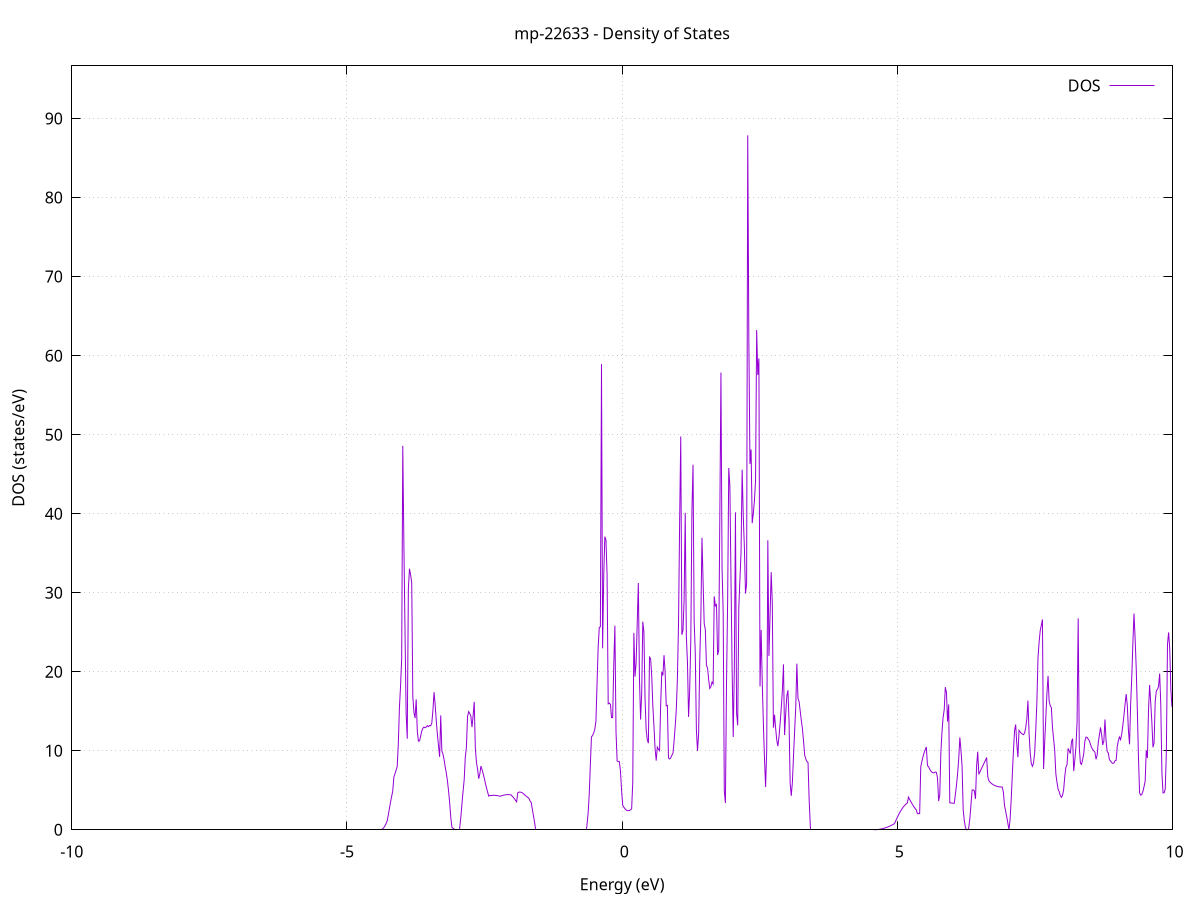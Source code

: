 set title 'mp-22633 - Density of States'
set xlabel 'Energy (eV)'
set ylabel 'DOS (states/eV)'
set grid
set xrange [-10:10]
set yrange [0:96.668]
set xzeroaxis lt -1
set terminal png size 800,600
set output 'mp-22633_dos_gnuplot.png'
plot '-' using 1:2 with lines title 'DOS'
-16.298300 0.000000
-16.278000 0.000000
-16.257800 0.000000
-16.237500 0.000000
-16.217200 0.000000
-16.196900 0.000000
-16.176600 0.000000
-16.156300 0.000000
-16.136100 0.000000
-16.115800 0.000000
-16.095500 0.000000
-16.075200 0.000000
-16.054900 0.000000
-16.034600 0.000000
-16.014300 0.000000
-15.994100 0.000000
-15.973800 0.000000
-15.953500 0.000000
-15.933200 0.000000
-15.912900 0.000000
-15.892600 0.000000
-15.872400 0.000000
-15.852100 0.000000
-15.831800 0.000000
-15.811500 0.000000
-15.791200 0.000000
-15.770900 0.000000
-15.750700 0.000000
-15.730400 0.000000
-15.710100 0.000000
-15.689800 0.000000
-15.669500 0.000000
-15.649200 0.000000
-15.628900 0.000000
-15.608700 0.000000
-15.588400 0.000000
-15.568100 0.000000
-15.547800 0.000000
-15.527500 0.000000
-15.507200 0.000000
-15.487000 0.000000
-15.466700 0.000000
-15.446400 0.000000
-15.426100 0.000000
-15.405800 0.000000
-15.385500 0.000000
-15.365300 0.000000
-15.345000 0.000000
-15.324700 0.000000
-15.304400 0.000000
-15.284100 0.000000
-15.263800 0.000000
-15.243500 0.000000
-15.223300 0.000000
-15.203000 0.000000
-15.182700 0.000000
-15.162400 0.000000
-15.142100 0.000000
-15.121800 0.000000
-15.101600 0.000000
-15.081300 0.000000
-15.061000 0.000000
-15.040700 0.000000
-15.020400 0.000000
-15.000100 0.000000
-14.979900 0.000000
-14.959600 0.000000
-14.939300 0.000000
-14.919000 0.000000
-14.898700 0.000000
-14.878400 0.000000
-14.858100 0.000000
-14.837900 0.000000
-14.817600 0.000000
-14.797300 0.000000
-14.777000 0.000000
-14.756700 0.000000
-14.736400 0.000000
-14.716200 0.000000
-14.695900 0.000000
-14.675600 0.000000
-14.655300 0.000000
-14.635000 0.000000
-14.614700 0.000000
-14.594500 0.000000
-14.574200 0.000000
-14.553900 0.000000
-14.533600 0.000000
-14.513300 0.000000
-14.493000 0.000000
-14.472700 0.000000
-14.452500 26.765200
-14.432200 60.883800
-14.411900 316.637800
-14.391600 35.090200
-14.371300 47.938000
-14.351000 30.645800
-14.330800 32.908100
-14.310500 31.744900
-14.290200 24.749800
-14.269900 20.692400
-14.249600 18.203100
-14.229300 18.201900
-14.209000 18.201200
-14.188800 18.200900
-14.168500 18.201000
-14.148200 18.201600
-14.127900 18.202600
-14.107600 12.955800
-14.087300 4.292900
-14.067100 0.003900
-14.046800 3.291600
-14.026500 14.491200
-14.006200 21.284700
-13.985900 24.289200
-13.965600 24.304700
-13.945400 24.322100
-13.925100 24.341300
-13.904800 257.959700
-13.884500 9.789100
-13.864200 9.792000
-13.843900 9.795000
-13.823600 44.543700
-13.803400 121.680500
-13.783100 34.584200
-13.762800 32.767100
-13.742500 29.708100
-13.722200 28.181200
-13.701900 26.185900
-13.681700 23.714100
-13.661400 23.704000
-13.641100 23.479100
-13.620800 19.673700
-13.600500 16.421400
-13.580200 14.126800
-13.560000 10.376800
-13.539700 9.751500
-13.519400 9.751900
-13.499100 9.752400
-13.478800 0.000000
-13.458500 0.000000
-13.438200 0.000000
-13.418000 0.000000
-13.397700 0.000000
-13.377400 0.000000
-13.357100 0.000000
-13.336800 0.000000
-13.316500 0.000000
-13.296300 0.000000
-13.276000 0.000000
-13.255700 0.000000
-13.235400 0.000000
-13.215100 0.000000
-13.194800 0.000000
-13.174600 0.000000
-13.154300 0.000000
-13.134000 0.000000
-13.113700 0.000000
-13.093400 0.000000
-13.073100 0.000000
-13.052800 0.000000
-13.032600 0.000000
-13.012300 0.000000
-12.992000 0.000000
-12.971700 0.000000
-12.951400 0.000000
-12.931100 0.000000
-12.910900 0.000000
-12.890600 0.000000
-12.870300 0.000000
-12.850000 0.000000
-12.829700 0.000000
-12.809400 0.000000
-12.789100 0.000000
-12.768900 0.000000
-12.748600 0.000000
-12.728300 0.000000
-12.708000 0.000000
-12.687700 0.000000
-12.667400 0.000000
-12.647200 0.000000
-12.626900 0.000000
-12.606600 0.000000
-12.586300 0.000000
-12.566000 0.000000
-12.545700 0.000000
-12.525500 0.000000
-12.505200 0.000000
-12.484900 0.000000
-12.464600 0.000000
-12.444300 0.000000
-12.424000 0.000000
-12.403700 0.000000
-12.383500 0.000000
-12.363200 0.000000
-12.342900 0.000000
-12.322600 0.000000
-12.302300 65.377600
-12.282000 94.222900
-12.261800 64.561100
-12.241500 64.561800
-12.221200 101.657300
-12.200900 186.679900
-12.180600 367.942600
-12.160300 254.205000
-12.140100 57.823100
-12.119800 92.155200
-12.099500 100.496400
-12.079200 47.327900
-12.058900 88.136400
-12.038600 145.886500
-12.018300 137.295800
-11.998100 27.841000
-11.977800 210.414800
-11.957500 746.893800
-11.937200 764.991700
-11.916900 640.864400
-11.896600 84.475000
-11.876400 64.384900
-11.856100 77.547200
-11.835800 36.563400
-11.815500 19.869400
-11.795200 62.563300
-11.774900 66.061000
-11.754700 27.744300
-11.734400 36.037500
-11.714100 18.020800
-11.693800 16.321400
-11.673500 14.990500
-11.653200 13.424700
-11.632900 12.068000
-11.612700 10.920500
-11.592400 10.661200
-11.572100 13.606500
-11.551800 16.468100
-11.531500 18.695300
-11.511200 16.989000
-11.491000 17.714100
-11.470700 20.790300
-11.450400 24.641200
-11.430100 29.576500
-11.409800 29.687800
-11.389500 25.494100
-11.369300 16.441500
-11.349000 5.838700
-11.328700 0.000000
-11.308400 0.000000
-11.288100 0.000000
-11.267800 0.000000
-11.247500 0.000000
-11.227300 0.000000
-11.207000 21.448300
-11.186700 57.622400
-11.166400 49.594600
-11.146100 39.119200
-11.125800 30.055600
-11.105600 0.556900
-11.085300 0.876400
-11.065000 1.402500
-11.044700 1.965700
-11.024400 2.565900
-11.004100 5.124800
-10.983800 7.420400
-10.963600 8.066700
-10.943300 8.572400
-10.923000 9.008000
-10.902700 9.369500
-10.882400 9.644500
-10.862100 9.832400
-10.841900 10.030100
-10.821600 10.386700
-10.801300 12.019900
-10.781000 22.536900
-10.760700 19.669700
-10.740400 37.681800
-10.720200 56.281200
-10.699900 46.787000
-10.679600 22.593800
-10.659300 12.214800
-10.639000 13.409900
-10.618700 18.913200
-10.598400 50.567400
-10.578200 48.458900
-10.557900 39.157500
-10.537600 27.730300
-10.517300 26.713300
-10.497000 15.735600
-10.476700 4.277500
-10.456500 1.271900
-10.436200 0.000000
-10.415900 0.000000
-10.395600 0.000000
-10.375300 0.000000
-10.355000 0.000000
-10.334800 0.000000
-10.314500 0.000000
-10.294200 0.000000
-10.273900 0.000000
-10.253600 0.000000
-10.233300 0.000000
-10.213000 0.000000
-10.192800 0.000000
-10.172500 0.000000
-10.152200 0.000000
-10.131900 0.000000
-10.111600 0.000000
-10.091300 0.000000
-10.071100 0.000000
-10.050800 0.000000
-10.030500 0.000000
-10.010200 0.000000
-9.989900 0.000000
-9.969600 0.000000
-9.949400 0.000000
-9.929100 0.000000
-9.908800 0.000000
-9.888500 0.000000
-9.868200 0.000000
-9.847900 0.000000
-9.827600 0.000000
-9.807400 0.000000
-9.787100 0.000000
-9.766800 0.000000
-9.746500 0.000000
-9.726200 0.000000
-9.705900 0.000000
-9.685700 0.000000
-9.665400 0.000000
-9.645100 0.000000
-9.624800 0.000000
-9.604500 0.000000
-9.584200 0.000000
-9.563900 0.000000
-9.543700 0.000000
-9.523400 0.000000
-9.503100 0.000000
-9.482800 0.000000
-9.462500 0.000000
-9.442200 0.000000
-9.422000 0.000000
-9.401700 0.000000
-9.381400 0.000000
-9.361100 0.000000
-9.340800 0.000000
-9.320500 0.000000
-9.300300 0.000000
-9.280000 0.000000
-9.259700 0.000000
-9.239400 0.000000
-9.219100 0.000000
-9.198800 0.000000
-9.178500 0.000000
-9.158300 0.000000
-9.138000 0.000000
-9.117700 0.000000
-9.097400 0.000000
-9.077100 0.000000
-9.056800 0.000000
-9.036600 0.000000
-9.016300 0.000000
-8.996000 0.000000
-8.975700 0.000000
-8.955400 0.000000
-8.935100 0.000000
-8.914900 0.000000
-8.894600 0.000000
-8.874300 0.000000
-8.854000 0.000000
-8.833700 0.000000
-8.813400 0.000000
-8.793100 0.000000
-8.772900 0.000000
-8.752600 0.000000
-8.732300 0.000000
-8.712000 0.000000
-8.691700 0.000000
-8.671400 0.000000
-8.651200 0.000000
-8.630900 0.000000
-8.610600 0.000000
-8.590300 0.000000
-8.570000 0.000000
-8.549700 0.000000
-8.529500 0.000000
-8.509200 0.000000
-8.488900 0.000000
-8.468600 0.000000
-8.448300 0.000000
-8.428000 0.000000
-8.407700 0.000000
-8.387500 0.000000
-8.367200 0.000000
-8.346900 0.000000
-8.326600 0.000000
-8.306300 0.000000
-8.286000 0.000000
-8.265800 0.000000
-8.245500 0.000000
-8.225200 0.000000
-8.204900 0.000000
-8.184600 0.000000
-8.164300 0.000000
-8.144000 0.000000
-8.123800 0.000000
-8.103500 0.000000
-8.083200 0.000000
-8.062900 0.000000
-8.042600 0.000000
-8.022300 0.000000
-8.002100 0.000000
-7.981800 0.000000
-7.961500 0.000000
-7.941200 0.000000
-7.920900 0.000000
-7.900600 0.000000
-7.880400 0.000000
-7.860100 0.000000
-7.839800 0.000000
-7.819500 0.000000
-7.799200 0.000000
-7.778900 0.000000
-7.758600 0.000000
-7.738400 0.000000
-7.718100 0.000000
-7.697800 0.000000
-7.677500 0.000000
-7.657200 0.000000
-7.636900 0.000000
-7.616700 0.000000
-7.596400 0.000000
-7.576100 0.000000
-7.555800 0.000000
-7.535500 0.000000
-7.515200 0.000000
-7.495000 0.000000
-7.474700 0.000000
-7.454400 0.000000
-7.434100 0.000000
-7.413800 0.000000
-7.393500 0.000000
-7.373200 0.000000
-7.353000 0.000000
-7.332700 0.000000
-7.312400 0.000000
-7.292100 0.000000
-7.271800 0.000000
-7.251500 0.000000
-7.231300 0.000000
-7.211000 0.000000
-7.190700 0.000000
-7.170400 0.000000
-7.150100 0.000000
-7.129800 0.000000
-7.109600 0.000000
-7.089300 0.000000
-7.069000 0.000000
-7.048700 0.000000
-7.028400 0.000000
-7.008100 0.000000
-6.987800 0.000000
-6.967600 0.000000
-6.947300 0.000000
-6.927000 0.000000
-6.906700 0.000000
-6.886400 0.000000
-6.866100 0.000000
-6.845900 0.000000
-6.825600 0.000000
-6.805300 0.000000
-6.785000 0.000000
-6.764700 0.000000
-6.744400 0.000000
-6.724200 0.000000
-6.703900 0.000000
-6.683600 0.000000
-6.663300 0.000000
-6.643000 0.000000
-6.622700 0.000000
-6.602400 0.000000
-6.582200 0.000000
-6.561900 0.000000
-6.541600 0.000000
-6.521300 0.000000
-6.501000 0.000000
-6.480700 0.000000
-6.460500 0.000000
-6.440200 0.000000
-6.419900 0.000000
-6.399600 0.000000
-6.379300 0.000000
-6.359000 0.000000
-6.338700 0.000000
-6.318500 0.000000
-6.298200 0.000000
-6.277900 0.000000
-6.257600 0.000000
-6.237300 0.000000
-6.217000 0.000000
-6.196800 0.000000
-6.176500 0.000000
-6.156200 0.000000
-6.135900 0.000000
-6.115600 0.000000
-6.095300 0.000000
-6.075100 0.000000
-6.054800 0.000000
-6.034500 0.000000
-6.014200 0.000000
-5.993900 0.000000
-5.973600 0.000000
-5.953300 0.000000
-5.933100 0.000000
-5.912800 0.000000
-5.892500 0.000000
-5.872200 0.000000
-5.851900 0.000000
-5.831600 0.000000
-5.811400 0.000000
-5.791100 0.000000
-5.770800 0.000000
-5.750500 0.000000
-5.730200 0.000000
-5.709900 0.000000
-5.689700 0.000000
-5.669400 0.000000
-5.649100 0.000000
-5.628800 0.000000
-5.608500 0.000000
-5.588200 0.000000
-5.567900 0.000000
-5.547700 0.000000
-5.527400 0.000000
-5.507100 0.000000
-5.486800 0.000000
-5.466500 0.000000
-5.446200 0.000000
-5.426000 0.000000
-5.405700 0.000000
-5.385400 0.000000
-5.365100 0.000000
-5.344800 0.000000
-5.324500 0.000000
-5.304300 0.000000
-5.284000 0.000000
-5.263700 0.000000
-5.243400 0.000000
-5.223100 0.000000
-5.202800 0.000000
-5.182500 0.000000
-5.162300 0.000000
-5.142000 0.000000
-5.121700 0.000000
-5.101400 0.000000
-5.081100 0.000000
-5.060800 0.000000
-5.040600 0.000000
-5.020300 0.000000
-5.000000 0.000000
-4.979700 0.000000
-4.959400 0.000000
-4.939100 0.000000
-4.918800 0.000000
-4.898600 0.000000
-4.878300 0.000000
-4.858000 0.000000
-4.837700 0.000000
-4.817400 0.000000
-4.797100 0.000000
-4.776900 0.000000
-4.756600 0.000000
-4.736300 0.000000
-4.716000 0.000000
-4.695700 0.000000
-4.675400 0.000000
-4.655200 0.000000
-4.634900 0.000000
-4.614600 0.000000
-4.594300 0.000000
-4.574000 0.000000
-4.553700 0.000000
-4.533400 0.000000
-4.513200 0.000000
-4.492900 0.000000
-4.472600 0.000000
-4.452300 0.000000
-4.432000 0.000000
-4.411700 0.000000
-4.391500 0.000000
-4.371200 0.026700
-4.350900 0.116800
-4.330600 0.270700
-4.310300 0.488300
-4.290000 0.769600
-4.269800 1.114600
-4.249500 1.833100
-4.229200 2.688700
-4.208900 3.476600
-4.188600 4.197100
-4.168300 4.921200
-4.148000 6.650300
-4.127800 7.094300
-4.107500 7.540900
-4.087200 7.990100
-4.066900 10.890800
-4.046600 15.481500
-4.026300 18.203700
-4.006100 21.643600
-3.985800 48.578600
-3.965500 35.921100
-3.945200 25.074400
-3.924900 14.626000
-3.904600 11.521000
-3.884400 30.486100
-3.864100 33.039100
-3.843800 32.221000
-3.823500 31.293000
-3.803200 16.806400
-3.782900 14.847000
-3.762600 14.123700
-3.742400 16.505700
-3.722100 12.481100
-3.701800 11.213600
-3.681500 11.246800
-3.661200 11.852300
-3.640900 12.511100
-3.620700 12.850000
-3.600400 12.993900
-3.580100 12.908600
-3.559800 13.006800
-3.539500 13.180400
-3.519200 13.041900
-3.499000 13.191900
-3.478700 13.162500
-3.458400 13.506600
-3.438100 15.115600
-3.417800 17.415700
-3.397500 15.810700
-3.377200 13.782100
-3.357000 12.050300
-3.336700 10.611800
-3.316400 9.231300
-3.296100 14.475000
-3.275800 9.976100
-3.255500 9.562400
-3.235300 8.845100
-3.215000 7.961700
-3.194700 7.164400
-3.174400 6.193100
-3.154100 4.934500
-3.133800 3.388500
-3.113500 1.555100
-3.093300 0.330400
-3.073000 0.185700
-3.052700 0.082400
-3.032400 0.020500
-3.012100 0.000000
-2.991800 0.000000
-2.971600 0.000000
-2.951300 0.000000
-2.931000 1.596600
-2.910700 3.300000
-2.890400 4.871200
-2.870100 6.323100
-2.849900 9.200000
-2.829600 10.457900
-2.809300 14.332200
-2.789000 14.952200
-2.768700 14.708700
-2.748400 14.371700
-2.728100 12.988000
-2.707900 14.448800
-2.687600 16.190200
-2.667300 10.309500
-2.647000 8.542000
-2.626700 7.655500
-2.606400 6.457200
-2.586200 7.057800
-2.565900 8.059700
-2.545600 7.613400
-2.525300 7.102600
-2.505000 6.527300
-2.484700 5.888000
-2.464500 5.282500
-2.444200 4.764200
-2.423900 4.259700
-2.403600 4.357300
-2.383300 4.381800
-2.363000 4.381800
-2.342700 4.377000
-2.322500 4.367300
-2.302200 4.352900
-2.281900 4.333700
-2.261600 4.309600
-2.241300 4.280800
-2.221000 4.247200
-2.200800 4.275300
-2.180500 4.327000
-2.160200 4.369600
-2.139900 4.403100
-2.119600 4.427400
-2.099300 4.442600
-2.079100 4.448600
-2.058800 4.445500
-2.038500 4.433200
-2.018200 4.419300
-1.997900 4.255000
-1.977600 4.098700
-1.957300 3.915100
-1.937100 3.724000
-1.916800 3.540100
-1.896500 4.679900
-1.876200 4.764500
-1.855900 4.773600
-1.835600 4.745100
-1.815400 4.678800
-1.795100 4.574800
-1.774800 4.443300
-1.754500 4.316800
-1.734200 4.197700
-1.713900 4.086100
-1.693600 3.981900
-1.673400 3.648400
-1.653100 3.471900
-1.632800 2.639300
-1.612500 1.817000
-1.592200 1.004900
-1.571900 0.056900
-1.551700 0.000000
-1.531400 0.000000
-1.511100 0.000000
-1.490800 0.000000
-1.470500 0.000000
-1.450200 0.000000
-1.430000 0.000000
-1.409700 0.000000
-1.389400 0.000000
-1.369100 0.000000
-1.348800 0.000000
-1.328500 0.000000
-1.308200 0.000000
-1.288000 0.000000
-1.267700 0.000000
-1.247400 0.000000
-1.227100 0.000000
-1.206800 0.000000
-1.186500 0.000000
-1.166300 0.000000
-1.146000 0.000000
-1.125700 0.000000
-1.105400 0.000000
-1.085100 0.000000
-1.064800 0.000000
-1.044600 0.000000
-1.024300 0.000000
-1.004000 0.000000
-0.983700 0.000000
-0.963400 0.000000
-0.943100 0.000000
-0.922800 0.000000
-0.902600 0.000000
-0.882300 0.000000
-0.862000 0.000000
-0.841700 0.000000
-0.821400 0.000000
-0.801100 0.000000
-0.780900 0.000000
-0.760600 0.000000
-0.740300 0.000000
-0.720000 0.000000
-0.699700 0.000000
-0.679400 0.000000
-0.659200 0.000000
-0.638900 0.000000
-0.618600 2.043200
-0.598300 4.447700
-0.578000 8.178500
-0.557700 11.758000
-0.537400 11.932200
-0.517200 12.251400
-0.496900 12.715600
-0.476600 13.723400
-0.456300 18.466800
-0.436000 23.061300
-0.415700 25.608900
-0.395500 25.674100
-0.375200 58.932400
-0.354900 22.960800
-0.334600 32.144600
-0.314300 37.100600
-0.294000 36.678800
-0.273800 32.262300
-0.253500 15.933100
-0.233200 16.021300
-0.212900 15.875000
-0.192600 14.192100
-0.172300 14.187000
-0.152000 20.887300
-0.131800 25.830100
-0.111500 12.419900
-0.091200 8.696100
-0.070900 8.642100
-0.050600 8.618100
-0.030300 7.406400
-0.010100 4.957400
0.010200 3.109700
0.030500 2.857600
0.050800 2.661400
0.071100 2.521300
0.091400 2.437200
0.111700 2.409000
0.131900 2.436900
0.152200 2.520800
0.172500 2.660600
0.192800 5.967000
0.213100 24.914800
0.233400 19.385200
0.253600 21.099300
0.273900 26.129600
0.294200 31.230100
0.314500 19.139300
0.334800 13.940700
0.355100 17.255900
0.375300 26.333700
0.395600 25.005800
0.415900 16.621200
0.436200 12.690600
0.456500 11.395900
0.476800 10.960700
0.497100 21.844300
0.517300 21.652100
0.537600 19.480400
0.557900 15.668000
0.578200 13.098300
0.598500 10.271600
0.618800 8.752000
0.639000 10.470900
0.659300 10.182200
0.679600 10.004000
0.699900 15.778700
0.720200 19.979300
0.740500 19.532500
0.760700 22.092300
0.781000 19.934100
0.801300 15.691500
0.821600 15.741800
0.841900 9.094700
0.862200 8.961600
0.882500 9.097500
0.902700 9.428600
0.923000 9.666800
0.943300 11.194200
0.963600 13.039000
0.983900 15.201400
1.004200 19.237600
1.024400 26.116700
1.044700 39.015900
1.065000 49.770100
1.085300 24.679600
1.105600 25.231000
1.125900 29.072100
1.146100 40.110100
1.166400 24.509900
1.186700 21.192700
1.207000 14.283800
1.227300 17.674700
1.247600 24.018600
1.267900 40.396800
1.288100 46.199100
1.308400 26.423300
1.328700 22.393000
1.349000 12.632600
1.369300 9.982800
1.389600 12.175000
1.409800 21.362000
1.430100 26.826000
1.450400 36.950200
1.470700 31.440300
1.491000 26.097200
1.511300 25.328100
1.531600 20.807300
1.551800 20.467000
1.572100 19.015300
1.592400 17.881200
1.612700 18.100900
1.633000 18.696600
1.653300 18.453600
1.673500 29.542500
1.693800 28.326200
1.714100 28.495700
1.734400 22.110600
1.754700 22.710800
1.775000 39.612000
1.795200 57.858600
1.815500 33.022200
1.835800 27.461900
1.856100 4.899200
1.876400 3.379700
1.896700 18.793600
1.917000 29.024600
1.937200 45.778000
1.957500 43.538800
1.977800 31.762900
1.998100 20.390000
2.018400 11.748100
2.038700 20.607100
2.058900 40.179500
2.079200 14.787600
2.099500 13.212100
2.119800 28.179100
2.140100 31.680800
2.160400 35.122300
2.180600 45.569200
2.200900 39.697200
2.221200 35.728900
2.241500 29.894700
2.261800 31.129300
2.282100 87.879900
2.302400 61.719000
2.322600 46.281500
2.342900 48.126300
2.363200 38.802600
2.383500 40.028700
2.403800 41.646200
2.424100 44.190100
2.444300 63.237500
2.464600 57.560000
2.484900 59.645400
2.505200 18.145400
2.525500 25.298700
2.545800 18.721400
2.566000 13.453400
2.586300 9.024100
2.606600 5.403500
2.626900 10.067900
2.647200 36.632100
2.667500 21.996100
2.687800 27.136900
2.708000 32.599400
2.728300 28.725000
2.748600 12.914500
2.768900 14.555600
2.789200 12.835900
2.809500 11.308200
2.829700 10.581700
2.850000 11.778400
2.870300 13.434600
2.890600 15.364200
2.910900 17.568000
2.931200 20.937900
2.951400 11.997000
2.971700 14.646000
2.992000 16.918800
3.012300 17.654000
3.032600 13.808900
3.052900 5.847800
3.073200 4.295900
3.093400 6.031100
3.113700 9.333900
3.134000 12.485300
3.154300 15.499600
3.174600 21.030700
3.194900 16.599300
3.215100 16.225300
3.235400 15.024100
3.255700 13.844100
3.276000 12.766400
3.296300 11.207400
3.316600 9.460900
3.336900 8.953900
3.357100 8.637000
3.377400 8.510000
3.397700 3.826400
3.418000 0.000000
3.438300 0.000000
3.458600 0.000000
3.478800 0.000000
3.499100 0.000000
3.519400 0.000000
3.539700 0.000000
3.560000 0.000000
3.580300 0.000000
3.600500 0.000000
3.620800 0.000000
3.641100 0.000000
3.661400 0.000000
3.681700 0.000000
3.702000 0.000000
3.722300 0.000000
3.742500 0.000000
3.762800 0.000000
3.783100 0.000000
3.803400 0.000000
3.823700 0.000000
3.844000 0.000000
3.864200 0.000000
3.884500 0.000000
3.904800 0.000000
3.925100 0.000000
3.945400 0.000000
3.965700 0.000000
3.985900 0.000000
4.006200 0.000000
4.026500 0.000000
4.046800 0.000000
4.067100 0.000000
4.087400 0.000000
4.107700 0.000000
4.127900 0.000000
4.148200 0.000000
4.168500 0.000000
4.188800 0.000000
4.209100 0.000000
4.229400 0.000000
4.249600 0.000000
4.269900 0.000000
4.290200 0.000000
4.310500 0.000000
4.330800 0.000000
4.351100 0.000000
4.371300 0.000000
4.391600 0.000000
4.411900 0.000000
4.432200 0.000000
4.452500 0.000000
4.472800 0.000000
4.493100 0.000000
4.513300 0.000000
4.533600 0.000000
4.553900 0.000000
4.574200 0.000200
4.594500 0.003600
4.614800 0.011400
4.635000 0.023700
4.655300 0.040400
4.675600 0.061600
4.695900 0.087200
4.716200 0.117200
4.736500 0.151700
4.756800 0.190600
4.777000 0.234000
4.797300 0.281700
4.817600 0.334000
4.837900 0.390600
4.858200 0.451700
4.878500 0.517300
4.898700 0.587300
4.919000 0.661700
4.939300 0.740600
4.959600 0.932900
4.979900 1.265900
5.000200 1.578100
5.020400 1.868400
5.040700 2.137000
5.061000 2.383700
5.081300 2.608600
5.101600 2.811700
5.121900 2.993000
5.142200 3.152500
5.162400 3.290100
5.182700 3.405900
5.203000 4.136000
5.223300 3.850600
5.243600 3.582800
5.263900 3.332600
5.284100 3.100100
5.304400 2.885200
5.324700 2.687900
5.345000 2.508300
5.365300 2.038100
5.385600 2.045000
5.405800 2.052100
5.426100 7.954400
5.446400 8.645500
5.466700 9.243300
5.487000 9.747900
5.507300 10.159300
5.527600 10.477400
5.547800 8.107200
5.568100 7.975200
5.588400 7.672900
5.608700 7.443200
5.629000 7.288600
5.649300 7.209100
5.669500 7.203800
5.689800 7.314500
5.710100 7.255700
5.730400 6.544900
5.750700 3.634300
5.771000 4.389900
5.791200 9.800200
5.811500 12.390800
5.831800 14.222700
5.852100 15.195000
5.872400 18.051000
5.892700 17.356700
5.913000 13.685500
5.933200 15.861600
5.953500 3.407500
5.973800 3.394300
5.994100 3.381100
6.014400 3.367900
6.034700 3.354800
6.054900 4.467400
6.075200 5.646500
6.095500 7.148100
6.115800 8.972300
6.136100 11.683600
6.156400 10.099500
6.176600 8.016300
6.196900 2.533200
6.217200 1.139500
6.237500 0.295200
6.257800 0.000400
6.278100 0.000000
6.298400 0.000000
6.318600 1.438000
6.338900 3.250700
6.359200 5.050500
6.379500 5.039000
6.399800 4.938700
6.420100 3.913000
6.440300 8.031000
6.460600 9.873500
6.480900 7.020400
6.501200 7.325700
6.521500 7.628400
6.541800 7.928400
6.562100 8.225700
6.582300 8.520300
6.602600 8.812300
6.622900 9.138400
6.643200 6.749200
6.663500 6.200000
6.683800 6.039300
6.704000 5.900700
6.724300 5.784200
6.744600 5.689800
6.764900 5.617500
6.785200 5.565100
6.805500 5.517900
6.825700 5.475700
6.846000 5.443600
6.866300 5.421900
6.886600 5.410500
6.906900 5.409500
6.927200 4.745500
6.947500 3.071400
6.967700 2.380500
6.988000 1.637400
7.008300 0.842000
7.028600 0.024200
7.048900 1.307900
7.069200 3.833700
7.089400 6.934200
7.109700 9.956300
7.130000 12.534700
7.150300 13.317100
7.170600 10.852500
7.190900 9.191600
7.211100 12.584300
7.231400 12.385200
7.251700 12.226400
7.272000 12.107800
7.292300 12.032000
7.312600 12.236200
7.332900 12.907100
7.353100 14.046700
7.373400 16.347900
7.393700 12.236700
7.414000 9.753500
7.434300 8.391400
7.454600 8.031600
7.474800 8.435100
7.495100 9.683200
7.515400 12.628300
7.535700 16.131600
7.556000 21.732300
7.576300 23.740300
7.596500 25.200500
7.616800 25.888300
7.637100 26.618200
7.657400 7.694200
7.677700 11.068900
7.698000 14.139100
7.718300 17.247700
7.738500 19.478500
7.758800 16.271800
7.779100 15.708100
7.799400 15.449300
7.819700 12.891400
7.840000 11.486200
7.860200 9.984900
7.880500 7.053600
7.900800 6.026800
7.921100 5.131000
7.941400 4.819200
7.961700 4.333300
7.982000 4.099700
8.002200 4.353400
8.022500 5.094800
8.042800 6.768000
8.063100 7.895700
8.083400 8.232100
8.103700 10.303400
8.123900 9.977100
8.144200 9.637900
8.164500 11.126300
8.184800 11.538100
8.205100 7.430900
8.225400 8.840600
8.245600 10.533400
8.265900 13.595200
8.286200 26.754000
8.306500 10.429400
8.326800 8.398300
8.347100 8.277100
8.367400 8.900400
8.387600 9.654900
8.407900 11.226200
8.428200 11.730400
8.448500 11.692200
8.468800 11.460100
8.489100 11.286100
8.509300 10.815100
8.529600 10.436100
8.549900 10.158300
8.570200 9.981600
8.590500 9.813100
8.610800 8.920400
8.631000 9.434500
8.651300 11.051900
8.671600 11.991200
8.691900 12.945100
8.712200 12.036100
8.732500 10.742800
8.752800 11.239300
8.773000 13.952700
8.793300 11.205000
8.813600 9.881100
8.833900 9.736100
8.854200 8.872500
8.874500 8.692800
8.894700 8.501000
8.915000 8.405800
8.935300 8.441400
8.955600 8.731600
8.975900 8.781000
8.996200 10.540300
9.016400 11.279400
9.036700 11.743200
9.057000 11.406600
9.077300 12.106700
9.097600 13.191000
9.117900 14.490800
9.138200 15.891400
9.158400 17.165000
9.178700 15.726000
9.199000 12.598300
9.219300 10.818300
9.239600 15.873800
9.259900 19.348700
9.280100 23.629600
9.300400 27.357900
9.320700 24.272600
9.341000 20.394600
9.361300 15.118900
9.381600 9.168200
9.401800 4.668700
9.422100 4.372900
9.442400 4.480500
9.462700 4.849600
9.483000 5.466200
9.503300 6.156000
9.523600 10.046200
9.543800 9.083500
9.564100 15.134100
9.584400 18.322600
9.604700 16.049900
9.625000 13.619300
9.645300 10.440500
9.665500 10.978000
9.685800 16.223800
9.706100 17.567500
9.726400 17.768600
9.746700 18.132600
9.767000 19.767900
9.787300 15.790700
9.807500 7.275300
9.827800 4.671800
9.848100 4.675400
9.868400 5.156800
9.888700 9.965700
9.909000 23.468200
9.929200 24.977400
9.949500 22.963300
9.969800 17.792500
9.990100 15.555300
10.010400 16.841400
10.030700 18.392400
10.050900 17.820500
10.071200 16.228300
10.091500 15.539800
10.111800 14.486900
10.132100 16.490700
10.152400 10.237500
10.172700 8.822100
10.192900 11.394500
10.213200 15.166400
10.233500 17.437500
10.253800 19.454200
10.274100 16.724400
10.294400 15.810700
10.314600 18.599100
10.334900 15.400000
10.355200 14.647100
10.375500 14.007000
10.395800 13.446900
10.416100 14.158100
10.436300 15.298100
10.456600 16.158600
10.476900 16.739400
10.497200 8.865200
10.517500 5.914800
10.537800 3.745100
10.558100 1.951800
10.578300 0.000000
10.598600 0.884900
10.618900 1.556900
10.639200 2.337700
10.659500 3.871100
10.679800 5.206100
10.700000 6.822300
10.720300 9.494300
10.740600 10.728200
10.760900 10.201700
10.781200 9.704700
10.801500 9.342900
10.821700 10.119300
10.842000 11.622800
10.862300 11.423000
10.882600 10.288200
10.902900 9.282100
10.923200 8.380500
10.943500 7.480500
10.963700 6.571300
10.984000 5.866600
11.004300 5.522100
11.024600 5.482100
11.044900 5.488800
11.065200 5.510100
11.085400 5.462900
11.105700 5.096400
11.126000 4.490500
11.146300 3.771400
11.166600 3.199000
11.186900 2.996500
11.207200 2.860800
11.227400 2.792000
11.247700 2.607500
11.268000 2.975200
11.288300 3.293000
11.308600 3.560900
11.328900 3.778800
11.349100 4.104600
11.369400 5.076600
11.389700 5.577700
11.410000 6.061800
11.430300 6.529000
11.450600 6.979100
11.470800 7.412200
11.491100 7.779000
11.511400 7.796200
11.531700 7.715900
11.552000 7.365100
11.572300 7.032500
11.592600 6.717900
11.612800 6.618800
11.633100 6.971800
11.653400 7.598700
11.673700 10.369900
11.694000 17.759900
11.714300 14.286000
11.734500 16.925200
11.754800 5.614700
11.775100 7.478400
11.795400 10.303200
11.815700 14.447400
11.836000 19.938500
11.856200 12.235900
11.876500 12.135700
11.896800 11.971500
11.917100 11.414300
11.937400 11.204100
11.957700 11.340800
11.978000 13.992000
11.998200 11.620500
12.018500 13.422400
12.038800 15.199800
12.059100 15.838200
12.079400 16.131000
12.099700 16.078100
12.119900 20.639900
12.140200 21.770800
12.160500 23.247700
12.180800 22.766600
12.201100 17.453200
12.221400 12.700600
12.241600 14.964500
12.261900 13.402400
12.282200 12.306900
12.302500 10.435700
12.322800 9.973700
12.343100 11.089200
12.363400 10.998200
12.383600 12.575100
12.403900 13.413800
12.424200 13.779900
12.444500 14.025500
12.464800 14.164100
12.485100 14.330600
12.505300 12.790900
12.525600 11.296600
12.545900 10.144000
12.566200 9.211400
12.586500 8.492700
12.606800 7.881000
12.627100 7.311600
12.647300 6.883400
12.667600 6.564100
12.687900 6.185700
12.708200 5.729300
12.728500 5.490500
12.748800 5.355900
12.769000 5.245700
12.789300 5.174000
12.809600 5.905400
12.829900 6.439900
12.850200 7.057800
12.870500 7.758900
12.890700 8.543300
12.911000 9.547800
12.931300 9.620000
12.951600 9.125400
12.971900 8.591400
12.992200 8.018100
13.012500 7.514200
13.032700 7.190600
13.053000 5.780700
13.073300 5.854800
13.093600 7.261000
13.113900 9.014200
13.134200 10.927500
13.154400 12.391100
13.174700 14.360600
13.195000 17.165000
13.215300 20.643300
13.235600 20.346600
13.255900 17.013000
13.276100 13.779900
13.296400 12.756300
13.316700 12.637900
13.337000 12.696400
13.357300 11.904200
13.377600 13.949800
13.397900 15.750400
13.418100 17.061200
13.438400 18.441500
13.458700 18.957700
13.479000 18.340500
13.499300 12.348400
13.519600 11.473500
13.539800 12.596000
13.560100 15.295200
13.580400 15.707800
13.600700 16.159000
13.621000 16.648600
13.641300 17.390900
13.661500 17.163400
13.681800 17.453700
13.702100 17.668200
13.722400 18.337600
13.742700 18.910400
13.763000 20.348900
13.783300 20.573600
13.803500 19.505200
13.823800 18.701700
13.844100 18.771100
13.864400 22.980500
13.884700 18.754400
13.905000 15.644400
13.925200 13.686000
13.945500 12.624500
13.965800 11.597600
13.986100 10.016400
14.006400 9.423700
14.026700 9.155600
14.046900 8.807400
14.067200 8.647300
14.087500 8.715500
14.107800 8.591200
14.128100 8.916600
14.148400 16.096200
14.168700 24.674100
14.188900 16.674600
14.209200 15.525400
14.229500 15.929200
14.249800 13.808500
14.270100 13.342000
14.290400 12.774500
14.310600 8.227900
14.330900 8.680600
14.351200 8.419400
14.371500 8.147800
14.391800 7.865700
14.412100 7.632300
14.432400 7.477300
14.452600 10.039400
14.472900 12.940800
14.493200 16.556800
14.513500 19.201900
14.533800 19.733700
14.554100 19.818400
14.574300 20.419300
14.594600 19.918300
14.614900 18.453500
14.635200 20.353600
14.655500 21.785200
14.675800 22.516500
14.696000 19.700300
14.716300 14.828100
14.736600 2.854400
14.756900 0.613600
14.777200 0.253400
14.797500 37.992800
14.817800 15.270000
14.838000 10.205400
14.858300 7.210900
14.878600 9.790900
14.898900 13.246800
14.919200 16.983400
14.939500 22.249500
14.959700 18.527600
14.980000 17.365500
15.000300 14.319900
15.020600 11.802800
15.040900 8.593700
15.061200 10.411700
15.081400 30.122800
15.101700 32.373800
15.122000 34.563100
15.142300 21.674000
15.162600 24.139900
15.182900 20.712800
15.203200 8.310100
15.223400 2.028600
15.243700 0.001700
15.264000 0.000000
15.284300 0.000000
15.304600 15.958900
15.324900 24.002100
15.345100 26.333000
15.365400 25.541300
15.385700 24.247300
15.406000 18.643500
15.426300 13.972000
15.446600 17.502400
15.466800 20.222800
15.487100 18.749700
15.507400 17.932800
15.527700 17.878300
15.548000 17.731700
15.568300 17.601600
15.588600 19.063700
15.608800 25.927700
15.629100 21.778800
15.649400 17.868000
15.669700 12.875000
15.690000 8.862800
15.710300 4.215300
15.730500 5.905200
15.750800 7.058600
15.771100 8.846400
15.791400 11.355600
15.811700 12.309100
15.832000 14.030200
15.852300 14.883000
15.872500 15.764300
15.892800 15.654600
15.913100 15.550300
15.933400 15.451300
15.953700 17.734900
15.974000 18.684600
15.994200 16.871200
16.014500 9.753400
16.034800 8.717800
16.055100 15.710300
16.075400 36.409900
16.095700 32.005300
16.115900 19.292600
16.136200 15.903000
16.156500 13.589900
16.176800 11.745800
16.197100 10.750400
16.217400 10.191000
16.237700 9.747400
16.257900 12.867400
16.278200 13.686400
16.298500 12.099800
16.318800 12.643800
16.339100 14.168700
16.359400 15.370700
16.379600 16.970800
16.399900 18.171500
16.420200 18.387800
16.440500 18.602200
16.460800 19.402200
16.481100 14.998800
16.501300 12.458700
16.521600 10.145800
16.541900 12.567600
16.562200 14.980700
16.582500 37.079200
16.602800 26.180500
16.623100 22.660900
16.643300 17.909800
16.663600 10.384600
16.683900 9.996200
16.704200 10.321600
16.724500 9.708200
16.744800 11.284300
16.765000 12.540800
16.785300 14.001700
16.805600 15.667000
16.825900 16.756900
16.846200 26.060700
16.866500 16.628800
16.886700 17.813400
16.907000 17.224900
16.927300 17.037800
16.947600 17.180300
16.967900 18.009700
16.988200 18.761700
17.008500 18.266400
17.028700 16.848700
17.049000 15.843100
17.069300 14.780900
17.089600 13.662000
17.109900 12.486600
17.130200 13.355700
17.150400 14.849000
17.170700 12.755200
17.191000 12.058400
17.211300 12.733200
17.231600 13.548500
17.251900 14.515300
17.272100 15.859800
17.292400 12.936800
17.312700 8.589700
17.333000 9.450700
17.353300 10.209200
17.373600 10.426700
17.393900 10.103300
17.414100 16.185800
17.434400 20.727200
17.454700 15.764400
17.475000 12.423800
17.495300 11.593000
17.515600 10.991900
17.535800 10.426300
17.556100 9.896200
17.576400 12.491200
17.596700 26.763500
17.617000 11.799500
17.637300 11.612200
17.657600 11.060600
17.677800 10.144500
17.698100 8.864000
17.718400 8.188200
17.738700 8.706200
17.759000 13.695800
17.779300 12.696900
17.799500 13.898300
17.819800 14.525500
17.840100 14.814900
17.860400 14.979200
17.880700 14.763400
17.901000 14.092700
17.921200 12.521700
17.941500 11.062700
17.961800 9.917800
17.982100 8.705100
18.002400 7.687200
18.022700 15.627700
18.043000 10.065500
18.063200 10.142400
18.083500 10.059400
18.103800 9.816400
18.124100 9.590100
18.144400 8.762800
18.164700 7.548100
18.184900 5.965200
18.205200 4.562000
18.225500 4.410000
18.245800 4.293400
18.266100 4.212000
18.286400 4.166000
18.306600 4.155400
18.326900 4.180000
18.347200 6.129700
18.367500 8.943500
18.387800 13.750100
18.408100 17.869800
18.428400 19.156300
18.448600 19.785800
18.468900 22.727700
18.489200 25.560500
18.509500 126.193100
18.529800 17.722500
18.550100 10.935900
18.570300 5.003000
18.590600 2.824700
18.610900 1.704900
18.631200 10.052200
18.651500 19.120300
18.671800 15.496900
18.692000 20.136600
18.712300 24.943100
18.732600 22.873700
18.752900 18.579300
18.773200 14.433400
18.793500 11.649500
18.813800 9.870200
18.834000 9.349900
18.854300 9.046200
18.874600 8.823000
18.894900 9.310100
18.915200 9.000900
18.935500 8.828500
18.955700 9.822000
18.976000 10.604100
18.996300 11.583400
19.016600 14.861500
19.036900 14.947000
19.057200 15.546900
19.077500 17.129800
19.097700 17.914700
19.118000 17.785200
19.138300 17.877600
19.158600 18.135900
19.178900 16.381500
19.199200 15.026600
19.219400 15.316700
19.239700 12.846100
19.260000 9.008800
19.280300 10.195800
19.300600 12.304300
19.320900 12.236600
19.341100 12.087900
19.361400 12.019400
19.381700 12.113200
19.402000 13.342600
19.422300 14.415800
19.442600 18.023400
19.462900 18.284700
19.483100 15.437100
19.503400 14.562700
19.523700 13.722400
19.544000 13.087800
19.564300 14.520400
19.584600 14.774300
19.604800 15.519400
19.625100 16.294900
19.645400 17.095700
19.665700 18.501200
19.686000 18.569700
19.706300 18.148800
19.726500 16.676500
19.746800 16.588000
19.767100 16.586100
19.787400 13.583200
19.807700 12.023800
19.828000 11.282900
19.848300 10.660100
19.868500 10.357500
19.888800 10.828900
19.909100 11.700800
19.929400 12.698500
19.949700 13.657000
19.970000 14.978300
19.990200 16.055900
20.010500 16.504700
20.030800 16.918900
20.051100 17.300600
20.071400 17.649900
20.091700 23.657400
20.111900 15.342100
20.132200 13.210900
20.152500 12.658100
20.172800 13.694900
20.193100 14.807900
20.213400 15.715700
20.233700 15.340900
20.253900 15.788800
20.274200 16.178900
20.294500 16.002200
20.314800 15.873400
20.335100 15.791900
20.355400 15.972900
20.375600 16.234500
20.395900 10.882100
20.416200 17.430100
20.436500 61.219700
20.456800 42.545300
20.477100 31.623000
20.497300 11.285500
20.517600 11.183300
20.537900 11.815600
20.558200 12.451200
20.578500 13.091100
20.598800 15.022000
20.619100 10.261500
20.639300 32.987400
20.659600 15.500700
20.679900 13.078000
20.700200 15.286700
20.720500 19.698200
20.740800 20.636600
20.761000 23.272100
20.781300 23.118100
20.801600 20.677200
20.821900 17.947800
20.842200 13.066300
20.862500 15.162600
20.882800 17.253600
20.903000 19.162300
20.923300 21.671000
20.943600 23.484800
20.963900 25.323400
20.984200 18.007000
21.004500 14.626500
21.024700 17.640800
21.045000 16.900000
21.065300 16.817900
21.085600 16.607400
21.105900 16.283200
21.126200 15.852100
21.146400 15.299300
21.166700 15.748000
21.187000 16.285700
21.207300 15.405300
21.227600 15.426400
21.247900 15.516900
21.268200 15.727800
21.288400 15.780000
21.308700 16.249500
21.329000 16.212900
21.349300 15.833000
21.369600 15.376100
21.389900 15.046300
21.410100 14.965800
21.430400 17.378000
21.450700 24.076200
21.471000 20.830600
21.491300 19.483900
21.511600 26.037700
21.531800 21.158100
21.552100 19.675000
21.572400 18.913500
21.592700 18.096600
21.613000 18.754600
21.633300 19.838800
21.653600 18.441200
21.673800 18.284200
21.694100 19.788100
21.714400 19.829800
21.734700 19.781100
21.755000 19.830000
21.775300 19.476900
21.795500 18.626900
21.815800 16.529100
21.836100 15.198600
21.856400 14.151500
21.876700 12.496800
21.897000 11.925900
21.917200 11.404100
21.937500 10.881100
21.957800 10.371400
21.978100 9.929400
21.998400 10.208700
22.018700 10.737400
22.039000 10.069500
22.059200 8.906500
22.079500 8.043200
22.099800 7.027900
22.120100 5.848300
22.140400 4.931300
22.160700 4.669200
22.180900 4.420700
22.201200 4.004600
22.221500 3.393200
22.241800 2.819300
22.262100 2.308300
22.282400 1.649200
22.302700 1.356200
22.322900 1.090900
22.343200 0.853000
22.363500 0.642300
22.383800 0.453600
22.404100 0.249300
22.424400 0.021800
22.444600 0.000000
22.464900 0.000000
22.485200 0.000000
22.505500 0.000000
22.525800 0.000000
22.546100 0.000000
22.566300 0.000000
22.586600 0.000000
22.606900 0.000000
22.627200 0.000000
22.647500 0.000000
22.667800 0.000000
22.688100 0.000000
22.708300 0.000000
22.728600 0.000000
22.748900 0.000000
22.769200 0.000000
22.789500 0.000000
22.809800 0.000000
22.830000 0.000000
22.850300 0.000000
22.870600 0.000000
22.890900 0.000000
22.911200 0.000000
22.931500 0.000000
22.951700 0.000000
22.972000 0.000000
22.992300 0.000000
23.012600 0.000000
23.032900 0.000000
23.053200 0.000000
23.073500 0.000000
23.093700 0.000000
23.114000 0.000000
23.134300 0.000000
23.154600 0.000000
23.174900 0.000000
23.195200 0.000000
23.215400 0.000000
23.235700 0.000000
23.256000 0.000000
23.276300 0.000000
23.296600 0.000000
23.316900 0.000000
23.337100 0.000000
23.357400 0.000000
23.377700 0.000000
23.398000 0.000000
23.418300 0.000000
23.438600 0.000000
23.458900 0.000000
23.479100 0.000000
23.499400 0.000000
23.519700 0.000000
23.540000 0.000000
23.560300 0.000000
23.580600 0.000000
23.600800 0.000000
23.621100 0.000000
23.641400 0.000000
23.661700 0.000000
23.682000 0.000000
23.702300 0.000000
23.722500 0.000000
23.742800 0.000000
23.763100 0.000000
23.783400 0.000000
23.803700 0.000000
23.824000 0.000000
23.844300 0.000000
23.864500 0.000000
23.884800 0.000000
23.905100 0.000000
23.925400 0.000000
23.945700 0.000000
23.966000 0.000000
23.986200 0.000000
24.006500 0.000000
24.026800 0.000000
24.047100 0.000000
24.067400 0.000000
24.087700 0.000000
24.108000 0.000000
24.128200 0.000000
24.148500 0.000000
24.168800 0.000000
24.189100 0.000000
24.209400 0.000000
24.229700 0.000000
24.249900 0.000000
24.270200 0.000000
e
